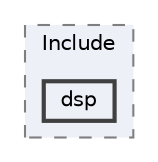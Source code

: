 digraph "Face_Access_inferencing/src/edge-impulse-sdk/CMSIS/DSP/Include/dsp"
{
 // LATEX_PDF_SIZE
  bgcolor="transparent";
  edge [fontname=Helvetica,fontsize=10,labelfontname=Helvetica,labelfontsize=10];
  node [fontname=Helvetica,fontsize=10,shape=box,height=0.2,width=0.4];
  compound=true
  subgraph clusterdir_36eb7e6573a1a0d16552537c4494204e {
    graph [ bgcolor="#edf0f7", pencolor="grey50", label="Include", fontname=Helvetica,fontsize=10 style="filled,dashed", URL="dir_36eb7e6573a1a0d16552537c4494204e.html",tooltip=""]
  dir_b0a8a1b526b2422d6d33335e6be0dcbb [label="dsp", fillcolor="#edf0f7", color="grey25", style="filled,bold", URL="dir_b0a8a1b526b2422d6d33335e6be0dcbb.html",tooltip=""];
  }
}
